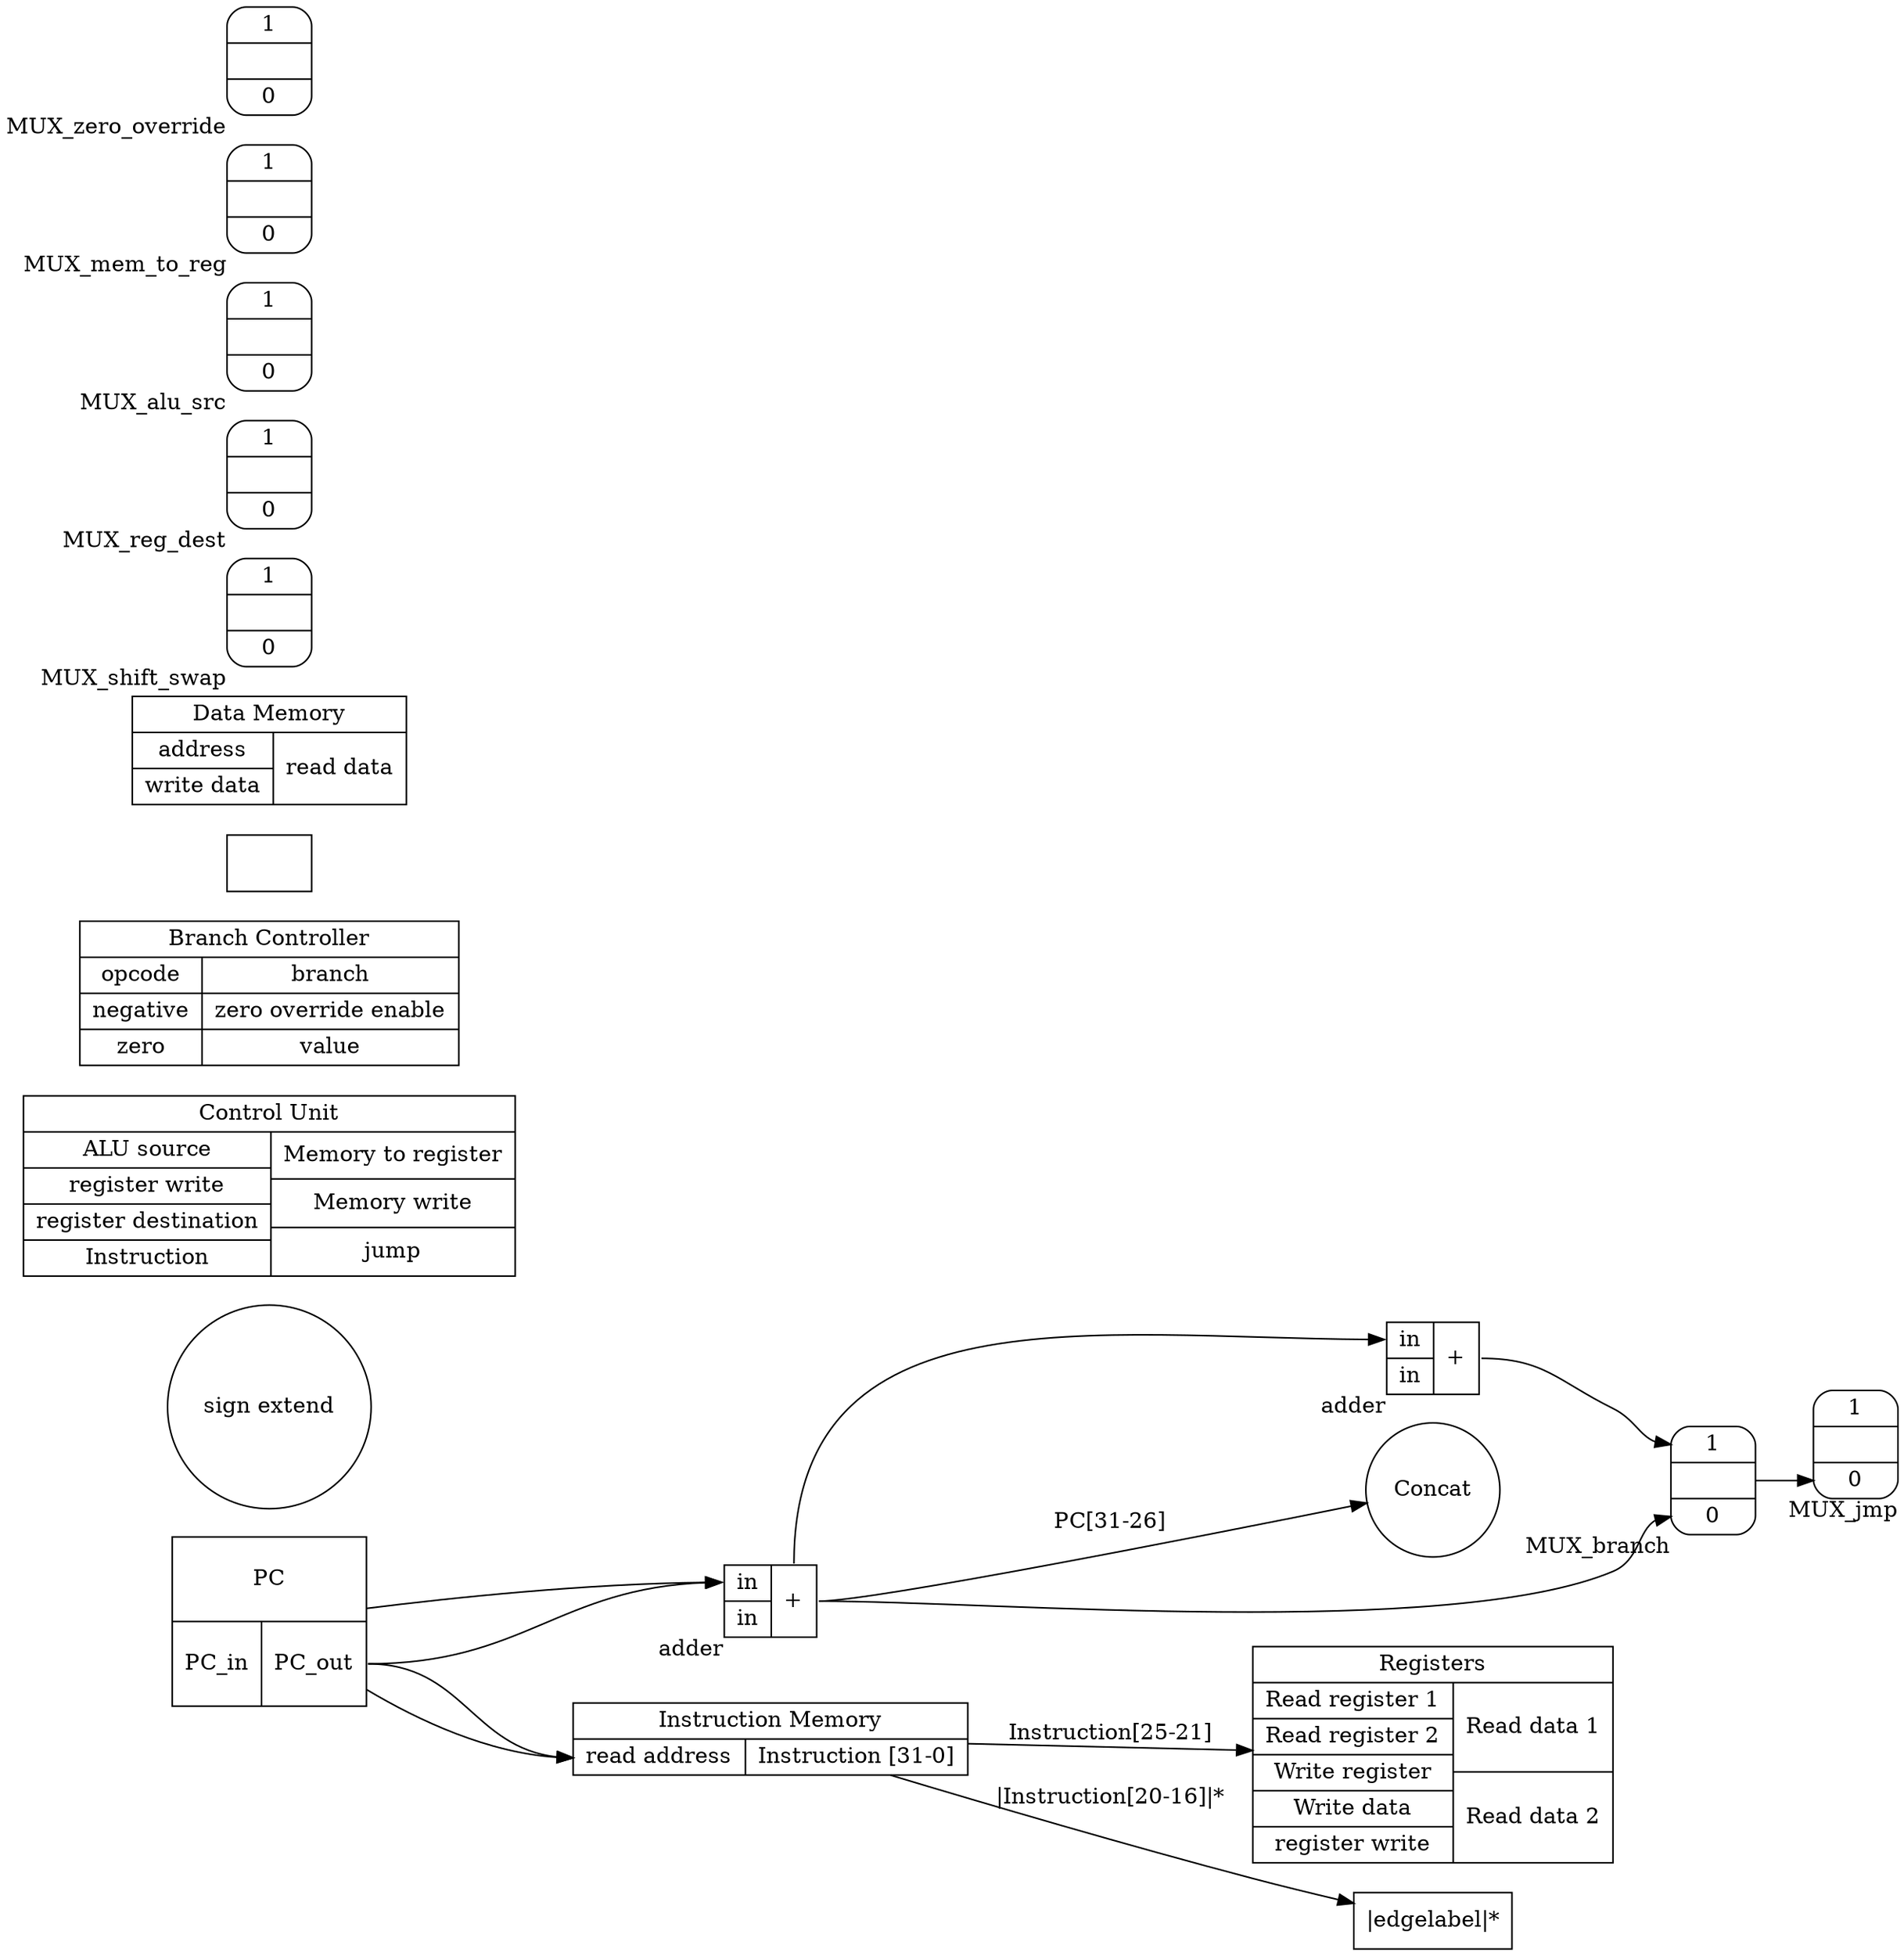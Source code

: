 digraph graphname {
    graph [rankdir="LR" ]; //splines="ortho"
    node [shape=record];

    "PC" [height="1.5" label="<f0> PC | {<in> PC_in | <out> PC_out }"];

    "Add1" [xlabel="adder" label="{{<in1> in | <in2> in} | <out> +}}"]; //in1 should get rendered as the top one
    "Add2" [xlabel="adder" label="{{<in1> in | <in2> in} | <out> +}}"];
    "Concat" [shape="circle"];
    "Sign extend" [shape="circle" label="sign extend"];

    "Control Unit" [label="<f0> Control Unit | {{<alusrc> ALU source | <regwr> register write | <regd> register destination | <inst> Instruction} | {<memtoreg> Memory to register | <memw> Memory write | <jump> jump}}"];
    "Branch Controller" [label="<f0> Branch Controller | {{<opcode> opcode | <negative> negative | <zero> zero } | { <branch> branch | <zerooverride> zero override enable | <value> value }}"];

    "ALU" [label=""];

    "Registers" [label="<f0> Registers | {{<f1> Read register 1 | <f2> Read register 2 | <f3> Write register | <f4> Write data | <regwrite> register write} | {<f5> Read data 1 | <f6> Read data 2}} "];

    "Instruction Memory" [label=" <f3>Instruction Memory | {<f0> read address | <f1> Instruction [31-0]}"];
    "Data Memory" [label=" <f0> Data Memory | {{ <f1> address | <f2> write data } | {<f3> read data} }}"];

    // MUX layout:
    // 
    "Shift Swap MUX" [shape="Mrecord" label="<1> 1 | <out> | <0> 0" xlabel="MUX_shift_swap"];
    "Register Destination MUX" [shape="Mrecord" label="<1> 1 | <out> | <0> 0" xlabel="MUX_reg_dest"];
    "ALU Source MUX" [shape="Mrecord" label="<1> 1 | <out> | <0> 0" xlabel="MUX_alu_src"];
    "Branch MUX" [shape="Mrecord" label="<1> 1 | <out> | <0> 0" xlabel="MUX_branch"];
    "Jump MUX" [shape="Mrecord" label="<1> 1 | <out> | <0> 0" xlabel="MUX_jmp"];
    "Memory to Register MUX" [shape="Mrecord" label="<1> 1 | <out> | <0> 0" xlabel="MUX_mem_to_reg"];
    "Zero Override MUX" [shape="Mrecord" label="<1> 1 | <out> | <0> 0" xlabel="MUX_zero_override"]

    // signals!
    PC:out -> "Instruction Memory":f0;
    PC:out -> "Add1":in1;
    // need to hack the '1' in on the first adder somehow

    Add1:out -> Concat [label="PC[31-26]"];
    Add1:out -> Add2:in1;
    Add1:out -> "Branch MUX":0;

    Add2:out -> "Branch MUX":1;

    "Branch MUX":out -> "Jump MUX":0;




    PC -> "Instruction Memory":f0;
    PC -> "Add1":in1;
    
    "Instruction Memory" -> Registers [label="Instruction[25-21]"];
    "Instruction Memory" -> "|edgelabel|*" [label="|Instruction[20-16]|*" label_scheme="1" labelfontcolor="red"]; 
 }
